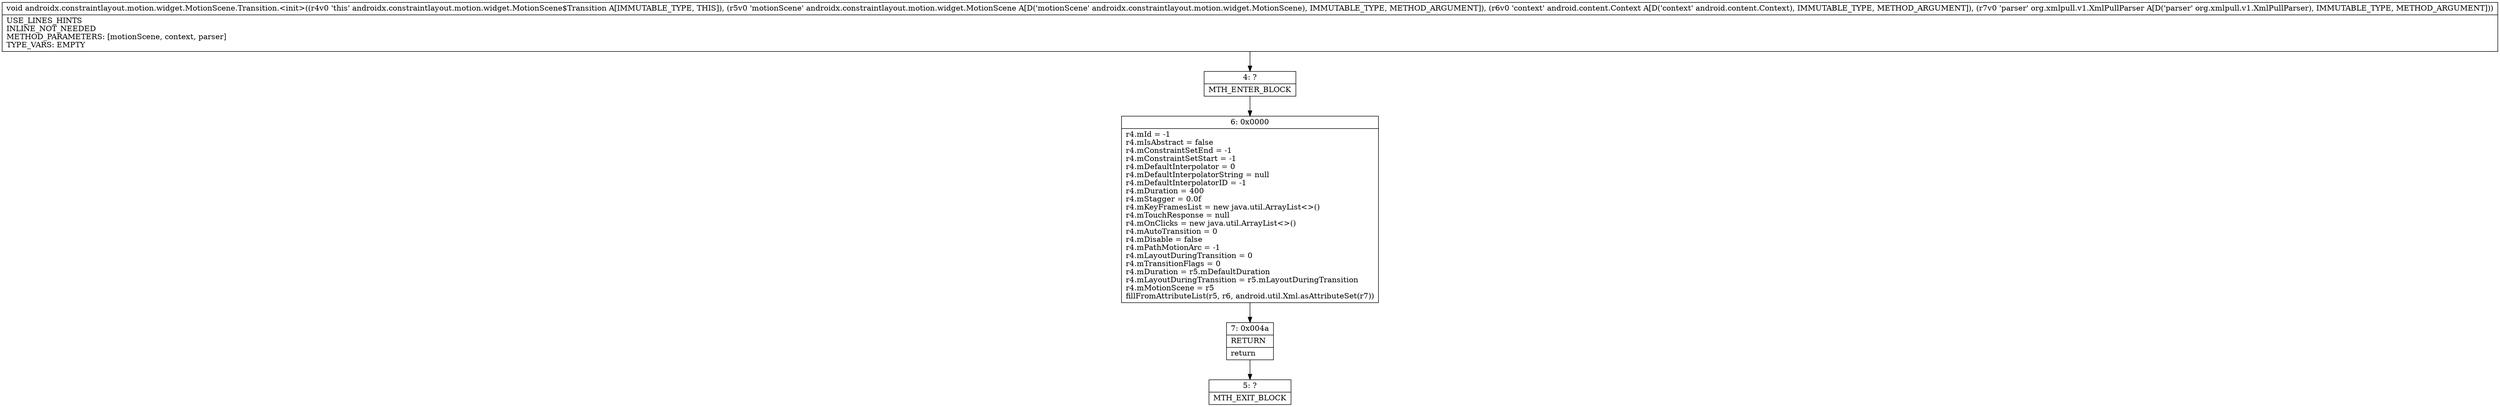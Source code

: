 digraph "CFG forandroidx.constraintlayout.motion.widget.MotionScene.Transition.\<init\>(Landroidx\/constraintlayout\/motion\/widget\/MotionScene;Landroid\/content\/Context;Lorg\/xmlpull\/v1\/XmlPullParser;)V" {
Node_4 [shape=record,label="{4\:\ ?|MTH_ENTER_BLOCK\l}"];
Node_6 [shape=record,label="{6\:\ 0x0000|r4.mId = \-1\lr4.mIsAbstract = false\lr4.mConstraintSetEnd = \-1\lr4.mConstraintSetStart = \-1\lr4.mDefaultInterpolator = 0\lr4.mDefaultInterpolatorString = null\lr4.mDefaultInterpolatorID = \-1\lr4.mDuration = 400\lr4.mStagger = 0.0f\lr4.mKeyFramesList = new java.util.ArrayList\<\>()\lr4.mTouchResponse = null\lr4.mOnClicks = new java.util.ArrayList\<\>()\lr4.mAutoTransition = 0\lr4.mDisable = false\lr4.mPathMotionArc = \-1\lr4.mLayoutDuringTransition = 0\lr4.mTransitionFlags = 0\lr4.mDuration = r5.mDefaultDuration\lr4.mLayoutDuringTransition = r5.mLayoutDuringTransition\lr4.mMotionScene = r5\lfillFromAttributeList(r5, r6, android.util.Xml.asAttributeSet(r7))\l}"];
Node_7 [shape=record,label="{7\:\ 0x004a|RETURN\l|return\l}"];
Node_5 [shape=record,label="{5\:\ ?|MTH_EXIT_BLOCK\l}"];
MethodNode[shape=record,label="{void androidx.constraintlayout.motion.widget.MotionScene.Transition.\<init\>((r4v0 'this' androidx.constraintlayout.motion.widget.MotionScene$Transition A[IMMUTABLE_TYPE, THIS]), (r5v0 'motionScene' androidx.constraintlayout.motion.widget.MotionScene A[D('motionScene' androidx.constraintlayout.motion.widget.MotionScene), IMMUTABLE_TYPE, METHOD_ARGUMENT]), (r6v0 'context' android.content.Context A[D('context' android.content.Context), IMMUTABLE_TYPE, METHOD_ARGUMENT]), (r7v0 'parser' org.xmlpull.v1.XmlPullParser A[D('parser' org.xmlpull.v1.XmlPullParser), IMMUTABLE_TYPE, METHOD_ARGUMENT]))  | USE_LINES_HINTS\lINLINE_NOT_NEEDED\lMETHOD_PARAMETERS: [motionScene, context, parser]\lTYPE_VARS: EMPTY\l}"];
MethodNode -> Node_4;Node_4 -> Node_6;
Node_6 -> Node_7;
Node_7 -> Node_5;
}

